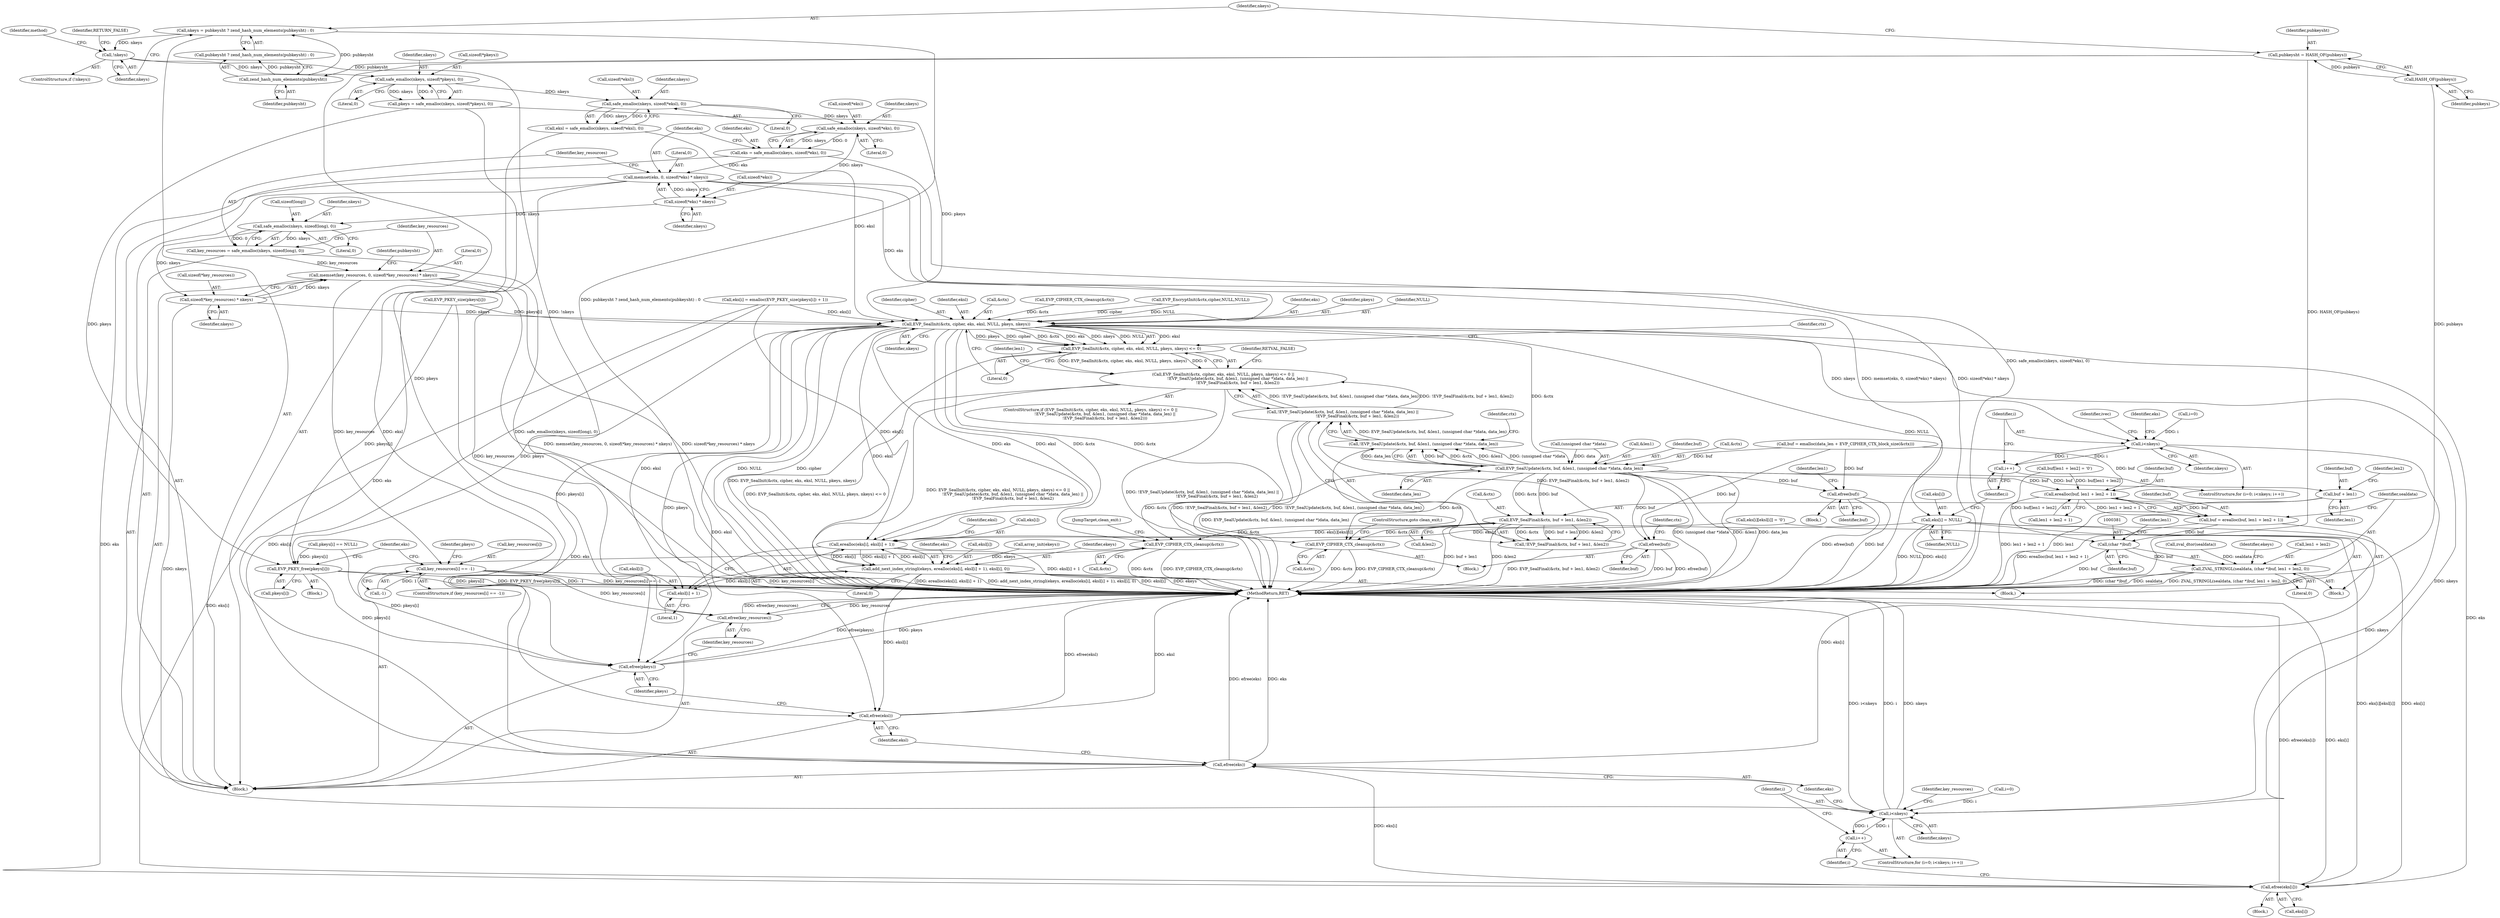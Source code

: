 digraph "0_php_89637c6b41b510c20d262c17483f582f115c66d6@API" {
"1000198" [label="(Call,safe_emalloc(nkeys, sizeof(*eks), 0))"];
"1000190" [label="(Call,safe_emalloc(nkeys, sizeof(*eksl), 0))"];
"1000182" [label="(Call,safe_emalloc(nkeys, sizeof(*pkeys), 0))"];
"1000152" [label="(Call,!nkeys)"];
"1000144" [label="(Call,nkeys = pubkeysht ? zend_hash_num_elements(pubkeysht) : 0)"];
"1000148" [label="(Call,zend_hash_num_elements(pubkeysht))"];
"1000140" [label="(Call,pubkeysht = HASH_OF(pubkeys))"];
"1000142" [label="(Call,HASH_OF(pubkeys))"];
"1000196" [label="(Call,eks = safe_emalloc(nkeys, sizeof(*eks), 0))"];
"1000204" [label="(Call,memset(eks, 0, sizeof(*eks) * nkeys))"];
"1000314" [label="(Call,EVP_SealInit(&ctx, cipher, eks, eksl, NULL, pkeys, nkeys))"];
"1000313" [label="(Call,EVP_SealInit(&ctx, cipher, eks, eksl, NULL, pkeys, nkeys) <= 0)"];
"1000312" [label="(Call,EVP_SealInit(&ctx, cipher, eks, eksl, NULL, pkeys, nkeys) <= 0 ||\n                       !EVP_SealUpdate(&ctx, buf, &len1, (unsigned char *)data, data_len) ||\n                       !EVP_SealFinal(&ctx, buf + len1, &len2))"];
"1000326" [label="(Call,EVP_SealUpdate(&ctx, buf, &len1, (unsigned char *)data, data_len))"];
"1000325" [label="(Call,!EVP_SealUpdate(&ctx, buf, &len1, (unsigned char *)data, data_len))"];
"1000324" [label="(Call,!EVP_SealUpdate(&ctx, buf, &len1, (unsigned char *)data, data_len) ||\n                       !EVP_SealFinal(&ctx, buf + len1, &len2))"];
"1000337" [label="(Call,EVP_SealFinal(&ctx, buf + len1, &len2))"];
"1000336" [label="(Call,!EVP_SealFinal(&ctx, buf + len1, &len2))"];
"1000349" [label="(Call,EVP_CIPHER_CTX_cleanup(&ctx))"];
"1000464" [label="(Call,EVP_CIPHER_CTX_cleanup(&ctx))"];
"1000340" [label="(Call,buf + len1)"];
"1000347" [label="(Call,efree(buf))"];
"1000371" [label="(Call,erealloc(buf, len1 + len2 + 1))"];
"1000369" [label="(Call,buf = erealloc(buf, len1 + len2 + 1))"];
"1000380" [label="(Call,(char *)buf)"];
"1000378" [label="(Call,ZVAL_STRINGL(sealdata, (char *)buf, len1 + len2, 0))"];
"1000458" [label="(Call,efree(buf))"];
"1000395" [label="(Call,i<nkeys)"];
"1000398" [label="(Call,i++)"];
"1000472" [label="(Call,i<nkeys)"];
"1000475" [label="(Call,i++)"];
"1000412" [label="(Call,erealloc(eks[i], eksl[i] + 1))"];
"1000410" [label="(Call,add_next_index_stringl(ekeys, erealloc(eks[i], eksl[i] + 1), eksl[i], 0))"];
"1000416" [label="(Call,eksl[i] + 1)"];
"1000501" [label="(Call,efree(eksl))"];
"1000425" [label="(Call,eks[i] = NULL)"];
"1000495" [label="(Call,efree(eks[i]))"];
"1000499" [label="(Call,efree(eks))"];
"1000486" [label="(Call,EVP_PKEY_free(pkeys[i]))"];
"1000503" [label="(Call,efree(pkeys))"];
"1000207" [label="(Call,sizeof(*eks) * nkeys)"];
"1000214" [label="(Call,safe_emalloc(nkeys, sizeof(long), 0))"];
"1000212" [label="(Call,key_resources = safe_emalloc(nkeys, sizeof(long), 0))"];
"1000219" [label="(Call,memset(key_resources, 0, sizeof(*key_resources) * nkeys))"];
"1000479" [label="(Call,key_resources[i] == -1)"];
"1000505" [label="(Call,efree(key_resources))"];
"1000222" [label="(Call,sizeof(*key_resources) * nkeys)"];
"1000494" [label="(Block,)"];
"1000318" [label="(Identifier,eks)"];
"1000349" [label="(Call,EVP_CIPHER_CTX_cleanup(&ctx))"];
"1000488" [label="(Identifier,pkeys)"];
"1000416" [label="(Call,eksl[i] + 1)"];
"1000427" [label="(Identifier,eks)"];
"1000321" [label="(Identifier,pkeys)"];
"1000384" [label="(Identifier,len1)"];
"1000479" [label="(Call,key_resources[i] == -1)"];
"1000324" [label="(Call,!EVP_SealUpdate(&ctx, buf, &len1, (unsigned char *)data, data_len) ||\n                       !EVP_SealFinal(&ctx, buf + len1, &len2))"];
"1000325" [label="(Call,!EVP_SealUpdate(&ctx, buf, &len1, (unsigned char *)data, data_len))"];
"1000328" [label="(Identifier,ctx)"];
"1000420" [label="(Literal,1)"];
"1000149" [label="(Identifier,pubkeysht)"];
"1000337" [label="(Call,EVP_SealFinal(&ctx, buf + len1, &len2))"];
"1000398" [label="(Call,i++)"];
"1000206" [label="(Literal,0)"];
"1000502" [label="(Identifier,eksl)"];
"1000348" [label="(Identifier,buf)"];
"1000182" [label="(Call,safe_emalloc(nkeys, sizeof(*pkeys), 0))"];
"1000312" [label="(Call,EVP_SealInit(&ctx, cipher, eks, eksl, NULL, pkeys, nkeys) <= 0 ||\n                       !EVP_SealUpdate(&ctx, buf, &len1, (unsigned char *)data, data_len) ||\n                       !EVP_SealFinal(&ctx, buf + len1, &len2))"];
"1000343" [label="(Call,&len2)"];
"1000157" [label="(Identifier,method)"];
"1000397" [label="(Identifier,nkeys)"];
"1000496" [label="(Call,eks[i])"];
"1000311" [label="(ControlStructure,if (EVP_SealInit(&ctx, cipher, eks, eksl, NULL, pkeys, nkeys) <= 0 ||\n                       !EVP_SealUpdate(&ctx, buf, &len1, (unsigned char *)data, data_len) ||\n                       !EVP_SealFinal(&ctx, buf + len1, &len2)))"];
"1000344" [label="(Identifier,len2)"];
"1000506" [label="(Identifier,key_resources)"];
"1000313" [label="(Call,EVP_SealInit(&ctx, cipher, eks, eksl, NULL, pkeys, nkeys) <= 0)"];
"1000211" [label="(Identifier,nkeys)"];
"1000382" [label="(Identifier,buf)"];
"1000421" [label="(Call,eksl[i])"];
"1000472" [label="(Call,i<nkeys)"];
"1000467" [label="(JumpTarget,clean_exit:)"];
"1000221" [label="(Literal,0)"];
"1000219" [label="(Call,memset(key_resources, 0, sizeof(*key_resources) * nkeys))"];
"1000199" [label="(Identifier,nkeys)"];
"1000320" [label="(Identifier,NULL)"];
"1000495" [label="(Call,efree(eks[i]))"];
"1000183" [label="(Identifier,nkeys)"];
"1000204" [label="(Call,memset(eks, 0, sizeof(*eks) * nkeys))"];
"1000485" [label="(Block,)"];
"1000184" [label="(Call,sizeof(*pkeys))"];
"1000144" [label="(Call,nkeys = pubkeysht ? zend_hash_num_elements(pubkeysht) : 0)"];
"1000400" [label="(Block,)"];
"1000146" [label="(Call,pubkeysht ? zend_hash_num_elements(pubkeysht) : 0)"];
"1000352" [label="(ControlStructure,goto clean_exit;)"];
"1000323" [label="(Literal,0)"];
"1000425" [label="(Call,eks[i] = NULL)"];
"1000338" [label="(Call,&ctx)"];
"1000392" [label="(Call,i=0)"];
"1000226" [label="(Identifier,nkeys)"];
"1000422" [label="(Identifier,eksl)"];
"1000369" [label="(Call,buf = erealloc(buf, len1 + len2 + 1))"];
"1000317" [label="(Identifier,cipher)"];
"1000459" [label="(Identifier,buf)"];
"1000410" [label="(Call,add_next_index_stringl(ekeys, erealloc(eks[i], eksl[i] + 1), eksl[i], 0))"];
"1000473" [label="(Identifier,i)"];
"1000203" [label="(Literal,0)"];
"1000196" [label="(Call,eks = safe_emalloc(nkeys, sizeof(*eks), 0))"];
"1000432" [label="(Identifier,ivec)"];
"1000255" [label="(Call,eks[i] = emalloc(EVP_PKEY_size(pkeys[i]) + 1))"];
"1000187" [label="(Literal,0)"];
"1000413" [label="(Call,eks[i])"];
"1000332" [label="(Call,(unsigned char *)data)"];
"1000481" [label="(Identifier,key_resources)"];
"1000228" [label="(Identifier,pubkeysht)"];
"1000190" [label="(Call,safe_emalloc(nkeys, sizeof(*eksl), 0))"];
"1000350" [label="(Call,&ctx)"];
"1000360" [label="(Call,zval_dtor(sealdata))"];
"1000339" [label="(Identifier,ctx)"];
"1000500" [label="(Identifier,eks)"];
"1000356" [label="(Identifier,len1)"];
"1000396" [label="(Identifier,i)"];
"1000153" [label="(Identifier,nkeys)"];
"1000370" [label="(Identifier,buf)"];
"1000223" [label="(Call,sizeof(*key_resources))"];
"1000486" [label="(Call,EVP_PKEY_free(pkeys[i]))"];
"1000501" [label="(Call,efree(eksl))"];
"1000300" [label="(Call,buf = emalloc(data_len + EVP_CIPHER_CTX_block_size(&ctx)))"];
"1000330" [label="(Call,&len1)"];
"1000107" [label="(Block,)"];
"1000188" [label="(Call,eksl = safe_emalloc(nkeys, sizeof(*eksl), 0))"];
"1000388" [label="(Identifier,ekeys)"];
"1000180" [label="(Call,pkeys = safe_emalloc(nkeys, sizeof(*pkeys), 0))"];
"1000215" [label="(Identifier,nkeys)"];
"1000373" [label="(Call,len1 + len2 + 1)"];
"1000483" [label="(Call,-1)"];
"1000468" [label="(ControlStructure,for (i=0; i<nkeys; i++))"];
"1000208" [label="(Call,sizeof(*eks))"];
"1000426" [label="(Call,eks[i])"];
"1000218" [label="(Literal,0)"];
"1000345" [label="(Block,)"];
"1000314" [label="(Call,EVP_SealInit(&ctx, cipher, eks, eksl, NULL, pkeys, nkeys))"];
"1000386" [label="(Literal,0)"];
"1000362" [label="(Call,buf[len1 + len2] = '\0')"];
"1000347" [label="(Call,efree(buf))"];
"1000399" [label="(Identifier,i)"];
"1000505" [label="(Call,efree(key_resources))"];
"1000335" [label="(Identifier,data_len)"];
"1000424" [label="(Literal,0)"];
"1000336" [label="(Call,!EVP_SealFinal(&ctx, buf + len1, &len2))"];
"1000155" [label="(Identifier,RETURN_FALSE)"];
"1000213" [label="(Identifier,key_resources)"];
"1000145" [label="(Identifier,nkeys)"];
"1000342" [label="(Identifier,len1)"];
"1000319" [label="(Identifier,eksl)"];
"1000200" [label="(Call,sizeof(*eks))"];
"1000315" [label="(Call,&ctx)"];
"1000476" [label="(Identifier,i)"];
"1000401" [label="(Call,eks[i][eksl[i]] = '\0')"];
"1000503" [label="(Call,efree(pkeys))"];
"1000261" [label="(Call,EVP_PKEY_size(pkeys[i]))"];
"1000359" [label="(Block,)"];
"1000212" [label="(Call,key_resources = safe_emalloc(nkeys, sizeof(long), 0))"];
"1000152" [label="(Call,!nkeys)"];
"1000389" [label="(Call,array_init(ekeys))"];
"1000220" [label="(Identifier,key_resources)"];
"1000341" [label="(Identifier,buf)"];
"1000457" [label="(Block,)"];
"1000462" [label="(Identifier,len1)"];
"1000480" [label="(Call,key_resources[i])"];
"1000195" [label="(Literal,0)"];
"1000412" [label="(Call,erealloc(eks[i], eksl[i] + 1))"];
"1000205" [label="(Identifier,eks)"];
"1000465" [label="(Call,&ctx)"];
"1000475" [label="(Call,i++)"];
"1000247" [label="(Call,pkeys[i] == NULL)"];
"1000140" [label="(Call,pubkeysht = HASH_OF(pubkeys))"];
"1000417" [label="(Call,eksl[i])"];
"1000192" [label="(Call,sizeof(*eksl))"];
"1000391" [label="(ControlStructure,for (i=0; i<nkeys; i++))"];
"1000222" [label="(Call,sizeof(*key_resources) * nkeys)"];
"1000207" [label="(Call,sizeof(*eks) * nkeys)"];
"1000216" [label="(Call,sizeof(long))"];
"1000458" [label="(Call,efree(buf))"];
"1000346" [label="(Identifier,RETVAL_FALSE)"];
"1000429" [label="(Identifier,NULL)"];
"1000411" [label="(Identifier,ekeys)"];
"1000379" [label="(Identifier,sealdata)"];
"1000329" [label="(Identifier,buf)"];
"1000372" [label="(Identifier,buf)"];
"1000492" [label="(Identifier,eks)"];
"1000499" [label="(Call,efree(eks))"];
"1000340" [label="(Call,buf + len1)"];
"1000507" [label="(MethodReturn,RET)"];
"1000322" [label="(Identifier,nkeys)"];
"1000198" [label="(Call,safe_emalloc(nkeys, sizeof(*eks), 0))"];
"1000504" [label="(Identifier,pkeys)"];
"1000141" [label="(Identifier,pubkeysht)"];
"1000351" [label="(Identifier,ctx)"];
"1000487" [label="(Call,pkeys[i])"];
"1000404" [label="(Identifier,eks)"];
"1000469" [label="(Call,i=0)"];
"1000326" [label="(Call,EVP_SealUpdate(&ctx, buf, &len1, (unsigned char *)data, data_len))"];
"1000148" [label="(Call,zend_hash_num_elements(pubkeysht))"];
"1000197" [label="(Identifier,eks)"];
"1000371" [label="(Call,erealloc(buf, len1 + len2 + 1))"];
"1000378" [label="(Call,ZVAL_STRINGL(sealdata, (char *)buf, len1 + len2, 0))"];
"1000464" [label="(Call,EVP_CIPHER_CTX_cleanup(&ctx))"];
"1000380" [label="(Call,(char *)buf)"];
"1000214" [label="(Call,safe_emalloc(nkeys, sizeof(long), 0))"];
"1000151" [label="(ControlStructure,if (!nkeys))"];
"1000478" [label="(ControlStructure,if (key_resources[i] == -1))"];
"1000142" [label="(Call,HASH_OF(pubkeys))"];
"1000143" [label="(Identifier,pubkeys)"];
"1000395" [label="(Call,i<nkeys)"];
"1000383" [label="(Call,len1 + len2)"];
"1000327" [label="(Call,&ctx)"];
"1000474" [label="(Identifier,nkeys)"];
"1000308" [label="(Call,EVP_CIPHER_CTX_cleanup(&ctx))"];
"1000274" [label="(Call,EVP_EncryptInit(&ctx,cipher,NULL,NULL))"];
"1000191" [label="(Identifier,nkeys)"];
"1000198" -> "1000196"  [label="AST: "];
"1000198" -> "1000203"  [label="CFG: "];
"1000199" -> "1000198"  [label="AST: "];
"1000200" -> "1000198"  [label="AST: "];
"1000203" -> "1000198"  [label="AST: "];
"1000196" -> "1000198"  [label="CFG: "];
"1000198" -> "1000196"  [label="DDG: nkeys"];
"1000198" -> "1000196"  [label="DDG: 0"];
"1000190" -> "1000198"  [label="DDG: nkeys"];
"1000198" -> "1000207"  [label="DDG: nkeys"];
"1000190" -> "1000188"  [label="AST: "];
"1000190" -> "1000195"  [label="CFG: "];
"1000191" -> "1000190"  [label="AST: "];
"1000192" -> "1000190"  [label="AST: "];
"1000195" -> "1000190"  [label="AST: "];
"1000188" -> "1000190"  [label="CFG: "];
"1000190" -> "1000188"  [label="DDG: nkeys"];
"1000190" -> "1000188"  [label="DDG: 0"];
"1000182" -> "1000190"  [label="DDG: nkeys"];
"1000182" -> "1000180"  [label="AST: "];
"1000182" -> "1000187"  [label="CFG: "];
"1000183" -> "1000182"  [label="AST: "];
"1000184" -> "1000182"  [label="AST: "];
"1000187" -> "1000182"  [label="AST: "];
"1000180" -> "1000182"  [label="CFG: "];
"1000182" -> "1000180"  [label="DDG: nkeys"];
"1000182" -> "1000180"  [label="DDG: 0"];
"1000152" -> "1000182"  [label="DDG: nkeys"];
"1000152" -> "1000151"  [label="AST: "];
"1000152" -> "1000153"  [label="CFG: "];
"1000153" -> "1000152"  [label="AST: "];
"1000155" -> "1000152"  [label="CFG: "];
"1000157" -> "1000152"  [label="CFG: "];
"1000152" -> "1000507"  [label="DDG: !nkeys"];
"1000144" -> "1000152"  [label="DDG: nkeys"];
"1000144" -> "1000107"  [label="AST: "];
"1000144" -> "1000146"  [label="CFG: "];
"1000145" -> "1000144"  [label="AST: "];
"1000146" -> "1000144"  [label="AST: "];
"1000153" -> "1000144"  [label="CFG: "];
"1000144" -> "1000507"  [label="DDG: pubkeysht ? zend_hash_num_elements(pubkeysht) : 0"];
"1000148" -> "1000144"  [label="DDG: pubkeysht"];
"1000148" -> "1000146"  [label="AST: "];
"1000148" -> "1000149"  [label="CFG: "];
"1000149" -> "1000148"  [label="AST: "];
"1000146" -> "1000148"  [label="CFG: "];
"1000148" -> "1000146"  [label="DDG: pubkeysht"];
"1000140" -> "1000148"  [label="DDG: pubkeysht"];
"1000140" -> "1000107"  [label="AST: "];
"1000140" -> "1000142"  [label="CFG: "];
"1000141" -> "1000140"  [label="AST: "];
"1000142" -> "1000140"  [label="AST: "];
"1000145" -> "1000140"  [label="CFG: "];
"1000140" -> "1000507"  [label="DDG: HASH_OF(pubkeys)"];
"1000142" -> "1000140"  [label="DDG: pubkeys"];
"1000142" -> "1000143"  [label="CFG: "];
"1000143" -> "1000142"  [label="AST: "];
"1000142" -> "1000507"  [label="DDG: pubkeys"];
"1000196" -> "1000107"  [label="AST: "];
"1000197" -> "1000196"  [label="AST: "];
"1000205" -> "1000196"  [label="CFG: "];
"1000196" -> "1000507"  [label="DDG: safe_emalloc(nkeys, sizeof(*eks), 0)"];
"1000196" -> "1000204"  [label="DDG: eks"];
"1000204" -> "1000107"  [label="AST: "];
"1000204" -> "1000207"  [label="CFG: "];
"1000205" -> "1000204"  [label="AST: "];
"1000206" -> "1000204"  [label="AST: "];
"1000207" -> "1000204"  [label="AST: "];
"1000213" -> "1000204"  [label="CFG: "];
"1000204" -> "1000507"  [label="DDG: sizeof(*eks) * nkeys"];
"1000204" -> "1000507"  [label="DDG: memset(eks, 0, sizeof(*eks) * nkeys)"];
"1000207" -> "1000204"  [label="DDG: nkeys"];
"1000204" -> "1000314"  [label="DDG: eks"];
"1000204" -> "1000495"  [label="DDG: eks"];
"1000204" -> "1000499"  [label="DDG: eks"];
"1000314" -> "1000313"  [label="AST: "];
"1000314" -> "1000322"  [label="CFG: "];
"1000315" -> "1000314"  [label="AST: "];
"1000317" -> "1000314"  [label="AST: "];
"1000318" -> "1000314"  [label="AST: "];
"1000319" -> "1000314"  [label="AST: "];
"1000320" -> "1000314"  [label="AST: "];
"1000321" -> "1000314"  [label="AST: "];
"1000322" -> "1000314"  [label="AST: "];
"1000323" -> "1000314"  [label="CFG: "];
"1000314" -> "1000507"  [label="DDG: NULL"];
"1000314" -> "1000507"  [label="DDG: cipher"];
"1000314" -> "1000313"  [label="DDG: eksl"];
"1000314" -> "1000313"  [label="DDG: pkeys"];
"1000314" -> "1000313"  [label="DDG: cipher"];
"1000314" -> "1000313"  [label="DDG: &ctx"];
"1000314" -> "1000313"  [label="DDG: eks"];
"1000314" -> "1000313"  [label="DDG: nkeys"];
"1000314" -> "1000313"  [label="DDG: NULL"];
"1000308" -> "1000314"  [label="DDG: &ctx"];
"1000274" -> "1000314"  [label="DDG: cipher"];
"1000274" -> "1000314"  [label="DDG: NULL"];
"1000255" -> "1000314"  [label="DDG: eks[i]"];
"1000188" -> "1000314"  [label="DDG: eksl"];
"1000180" -> "1000314"  [label="DDG: pkeys"];
"1000261" -> "1000314"  [label="DDG: pkeys[i]"];
"1000222" -> "1000314"  [label="DDG: nkeys"];
"1000314" -> "1000326"  [label="DDG: &ctx"];
"1000314" -> "1000349"  [label="DDG: &ctx"];
"1000314" -> "1000395"  [label="DDG: nkeys"];
"1000314" -> "1000412"  [label="DDG: eks"];
"1000314" -> "1000412"  [label="DDG: eksl"];
"1000314" -> "1000416"  [label="DDG: eksl"];
"1000314" -> "1000410"  [label="DDG: eksl"];
"1000314" -> "1000425"  [label="DDG: NULL"];
"1000314" -> "1000464"  [label="DDG: &ctx"];
"1000314" -> "1000472"  [label="DDG: nkeys"];
"1000314" -> "1000486"  [label="DDG: pkeys"];
"1000314" -> "1000495"  [label="DDG: eks"];
"1000314" -> "1000499"  [label="DDG: eks"];
"1000314" -> "1000501"  [label="DDG: eksl"];
"1000314" -> "1000503"  [label="DDG: pkeys"];
"1000313" -> "1000312"  [label="AST: "];
"1000313" -> "1000323"  [label="CFG: "];
"1000323" -> "1000313"  [label="AST: "];
"1000328" -> "1000313"  [label="CFG: "];
"1000312" -> "1000313"  [label="CFG: "];
"1000313" -> "1000507"  [label="DDG: EVP_SealInit(&ctx, cipher, eks, eksl, NULL, pkeys, nkeys)"];
"1000313" -> "1000312"  [label="DDG: EVP_SealInit(&ctx, cipher, eks, eksl, NULL, pkeys, nkeys)"];
"1000313" -> "1000312"  [label="DDG: 0"];
"1000312" -> "1000311"  [label="AST: "];
"1000312" -> "1000324"  [label="CFG: "];
"1000324" -> "1000312"  [label="AST: "];
"1000346" -> "1000312"  [label="CFG: "];
"1000356" -> "1000312"  [label="CFG: "];
"1000312" -> "1000507"  [label="DDG: EVP_SealInit(&ctx, cipher, eks, eksl, NULL, pkeys, nkeys) <= 0 ||\n                       !EVP_SealUpdate(&ctx, buf, &len1, (unsigned char *)data, data_len) ||\n                       !EVP_SealFinal(&ctx, buf + len1, &len2)"];
"1000312" -> "1000507"  [label="DDG: EVP_SealInit(&ctx, cipher, eks, eksl, NULL, pkeys, nkeys) <= 0"];
"1000312" -> "1000507"  [label="DDG: !EVP_SealUpdate(&ctx, buf, &len1, (unsigned char *)data, data_len) ||\n                       !EVP_SealFinal(&ctx, buf + len1, &len2)"];
"1000324" -> "1000312"  [label="DDG: !EVP_SealUpdate(&ctx, buf, &len1, (unsigned char *)data, data_len)"];
"1000324" -> "1000312"  [label="DDG: !EVP_SealFinal(&ctx, buf + len1, &len2)"];
"1000326" -> "1000325"  [label="AST: "];
"1000326" -> "1000335"  [label="CFG: "];
"1000327" -> "1000326"  [label="AST: "];
"1000329" -> "1000326"  [label="AST: "];
"1000330" -> "1000326"  [label="AST: "];
"1000332" -> "1000326"  [label="AST: "];
"1000335" -> "1000326"  [label="AST: "];
"1000325" -> "1000326"  [label="CFG: "];
"1000326" -> "1000507"  [label="DDG: (unsigned char *)data"];
"1000326" -> "1000507"  [label="DDG: &len1"];
"1000326" -> "1000507"  [label="DDG: data_len"];
"1000326" -> "1000325"  [label="DDG: buf"];
"1000326" -> "1000325"  [label="DDG: &ctx"];
"1000326" -> "1000325"  [label="DDG: &len1"];
"1000326" -> "1000325"  [label="DDG: (unsigned char *)data"];
"1000326" -> "1000325"  [label="DDG: data_len"];
"1000300" -> "1000326"  [label="DDG: buf"];
"1000332" -> "1000326"  [label="DDG: data"];
"1000326" -> "1000337"  [label="DDG: &ctx"];
"1000326" -> "1000337"  [label="DDG: buf"];
"1000326" -> "1000340"  [label="DDG: buf"];
"1000326" -> "1000347"  [label="DDG: buf"];
"1000326" -> "1000349"  [label="DDG: &ctx"];
"1000326" -> "1000371"  [label="DDG: buf"];
"1000326" -> "1000458"  [label="DDG: buf"];
"1000326" -> "1000464"  [label="DDG: &ctx"];
"1000325" -> "1000324"  [label="AST: "];
"1000339" -> "1000325"  [label="CFG: "];
"1000324" -> "1000325"  [label="CFG: "];
"1000325" -> "1000507"  [label="DDG: EVP_SealUpdate(&ctx, buf, &len1, (unsigned char *)data, data_len)"];
"1000325" -> "1000324"  [label="DDG: EVP_SealUpdate(&ctx, buf, &len1, (unsigned char *)data, data_len)"];
"1000324" -> "1000336"  [label="CFG: "];
"1000336" -> "1000324"  [label="AST: "];
"1000324" -> "1000507"  [label="DDG: !EVP_SealFinal(&ctx, buf + len1, &len2)"];
"1000324" -> "1000507"  [label="DDG: !EVP_SealUpdate(&ctx, buf, &len1, (unsigned char *)data, data_len)"];
"1000336" -> "1000324"  [label="DDG: EVP_SealFinal(&ctx, buf + len1, &len2)"];
"1000337" -> "1000336"  [label="AST: "];
"1000337" -> "1000343"  [label="CFG: "];
"1000338" -> "1000337"  [label="AST: "];
"1000340" -> "1000337"  [label="AST: "];
"1000343" -> "1000337"  [label="AST: "];
"1000336" -> "1000337"  [label="CFG: "];
"1000337" -> "1000507"  [label="DDG: &len2"];
"1000337" -> "1000507"  [label="DDG: buf + len1"];
"1000337" -> "1000336"  [label="DDG: &ctx"];
"1000337" -> "1000336"  [label="DDG: buf + len1"];
"1000337" -> "1000336"  [label="DDG: &len2"];
"1000337" -> "1000349"  [label="DDG: &ctx"];
"1000337" -> "1000464"  [label="DDG: &ctx"];
"1000336" -> "1000507"  [label="DDG: EVP_SealFinal(&ctx, buf + len1, &len2)"];
"1000349" -> "1000345"  [label="AST: "];
"1000349" -> "1000350"  [label="CFG: "];
"1000350" -> "1000349"  [label="AST: "];
"1000352" -> "1000349"  [label="CFG: "];
"1000349" -> "1000507"  [label="DDG: EVP_CIPHER_CTX_cleanup(&ctx)"];
"1000349" -> "1000507"  [label="DDG: &ctx"];
"1000464" -> "1000107"  [label="AST: "];
"1000464" -> "1000465"  [label="CFG: "];
"1000465" -> "1000464"  [label="AST: "];
"1000467" -> "1000464"  [label="CFG: "];
"1000464" -> "1000507"  [label="DDG: &ctx"];
"1000464" -> "1000507"  [label="DDG: EVP_CIPHER_CTX_cleanup(&ctx)"];
"1000340" -> "1000342"  [label="CFG: "];
"1000341" -> "1000340"  [label="AST: "];
"1000342" -> "1000340"  [label="AST: "];
"1000344" -> "1000340"  [label="CFG: "];
"1000340" -> "1000507"  [label="DDG: len1"];
"1000347" -> "1000345"  [label="AST: "];
"1000347" -> "1000348"  [label="CFG: "];
"1000348" -> "1000347"  [label="AST: "];
"1000351" -> "1000347"  [label="CFG: "];
"1000347" -> "1000507"  [label="DDG: buf"];
"1000347" -> "1000507"  [label="DDG: efree(buf)"];
"1000300" -> "1000347"  [label="DDG: buf"];
"1000371" -> "1000369"  [label="AST: "];
"1000371" -> "1000373"  [label="CFG: "];
"1000372" -> "1000371"  [label="AST: "];
"1000373" -> "1000371"  [label="AST: "];
"1000369" -> "1000371"  [label="CFG: "];
"1000371" -> "1000507"  [label="DDG: len1 + len2 + 1"];
"1000371" -> "1000369"  [label="DDG: buf"];
"1000371" -> "1000369"  [label="DDG: len1 + len2 + 1"];
"1000300" -> "1000371"  [label="DDG: buf"];
"1000362" -> "1000371"  [label="DDG: buf[len1 + len2]"];
"1000369" -> "1000359"  [label="AST: "];
"1000370" -> "1000369"  [label="AST: "];
"1000379" -> "1000369"  [label="CFG: "];
"1000369" -> "1000507"  [label="DDG: erealloc(buf, len1 + len2 + 1)"];
"1000369" -> "1000380"  [label="DDG: buf"];
"1000380" -> "1000378"  [label="AST: "];
"1000380" -> "1000382"  [label="CFG: "];
"1000381" -> "1000380"  [label="AST: "];
"1000382" -> "1000380"  [label="AST: "];
"1000384" -> "1000380"  [label="CFG: "];
"1000380" -> "1000507"  [label="DDG: buf"];
"1000380" -> "1000378"  [label="DDG: buf"];
"1000362" -> "1000380"  [label="DDG: buf[len1 + len2]"];
"1000378" -> "1000359"  [label="AST: "];
"1000378" -> "1000386"  [label="CFG: "];
"1000379" -> "1000378"  [label="AST: "];
"1000383" -> "1000378"  [label="AST: "];
"1000386" -> "1000378"  [label="AST: "];
"1000388" -> "1000378"  [label="CFG: "];
"1000378" -> "1000507"  [label="DDG: (char *)buf"];
"1000378" -> "1000507"  [label="DDG: sealdata"];
"1000378" -> "1000507"  [label="DDG: ZVAL_STRINGL(sealdata, (char *)buf, len1 + len2, 0)"];
"1000360" -> "1000378"  [label="DDG: sealdata"];
"1000458" -> "1000457"  [label="AST: "];
"1000458" -> "1000459"  [label="CFG: "];
"1000459" -> "1000458"  [label="AST: "];
"1000462" -> "1000458"  [label="CFG: "];
"1000458" -> "1000507"  [label="DDG: buf"];
"1000458" -> "1000507"  [label="DDG: efree(buf)"];
"1000300" -> "1000458"  [label="DDG: buf"];
"1000395" -> "1000391"  [label="AST: "];
"1000395" -> "1000397"  [label="CFG: "];
"1000396" -> "1000395"  [label="AST: "];
"1000397" -> "1000395"  [label="AST: "];
"1000404" -> "1000395"  [label="CFG: "];
"1000432" -> "1000395"  [label="CFG: "];
"1000392" -> "1000395"  [label="DDG: i"];
"1000398" -> "1000395"  [label="DDG: i"];
"1000395" -> "1000398"  [label="DDG: i"];
"1000395" -> "1000472"  [label="DDG: nkeys"];
"1000398" -> "1000391"  [label="AST: "];
"1000398" -> "1000399"  [label="CFG: "];
"1000399" -> "1000398"  [label="AST: "];
"1000396" -> "1000398"  [label="CFG: "];
"1000472" -> "1000468"  [label="AST: "];
"1000472" -> "1000474"  [label="CFG: "];
"1000473" -> "1000472"  [label="AST: "];
"1000474" -> "1000472"  [label="AST: "];
"1000481" -> "1000472"  [label="CFG: "];
"1000500" -> "1000472"  [label="CFG: "];
"1000472" -> "1000507"  [label="DDG: nkeys"];
"1000472" -> "1000507"  [label="DDG: i<nkeys"];
"1000472" -> "1000507"  [label="DDG: i"];
"1000475" -> "1000472"  [label="DDG: i"];
"1000469" -> "1000472"  [label="DDG: i"];
"1000222" -> "1000472"  [label="DDG: nkeys"];
"1000472" -> "1000475"  [label="DDG: i"];
"1000475" -> "1000468"  [label="AST: "];
"1000475" -> "1000476"  [label="CFG: "];
"1000476" -> "1000475"  [label="AST: "];
"1000473" -> "1000475"  [label="CFG: "];
"1000412" -> "1000410"  [label="AST: "];
"1000412" -> "1000416"  [label="CFG: "];
"1000413" -> "1000412"  [label="AST: "];
"1000416" -> "1000412"  [label="AST: "];
"1000422" -> "1000412"  [label="CFG: "];
"1000412" -> "1000507"  [label="DDG: eksl[i] + 1"];
"1000412" -> "1000410"  [label="DDG: eks[i]"];
"1000412" -> "1000410"  [label="DDG: eksl[i] + 1"];
"1000401" -> "1000412"  [label="DDG: eks[i][eksl[i]]"];
"1000425" -> "1000412"  [label="DDG: eks[i]"];
"1000255" -> "1000412"  [label="DDG: eks[i]"];
"1000410" -> "1000412"  [label="DDG: eksl[i]"];
"1000410" -> "1000400"  [label="AST: "];
"1000410" -> "1000424"  [label="CFG: "];
"1000411" -> "1000410"  [label="AST: "];
"1000421" -> "1000410"  [label="AST: "];
"1000424" -> "1000410"  [label="AST: "];
"1000427" -> "1000410"  [label="CFG: "];
"1000410" -> "1000507"  [label="DDG: ekeys"];
"1000410" -> "1000507"  [label="DDG: erealloc(eks[i], eksl[i] + 1)"];
"1000410" -> "1000507"  [label="DDG: add_next_index_stringl(ekeys, erealloc(eks[i], eksl[i] + 1), eksl[i], 0)"];
"1000410" -> "1000507"  [label="DDG: eksl[i]"];
"1000389" -> "1000410"  [label="DDG: ekeys"];
"1000410" -> "1000416"  [label="DDG: eksl[i]"];
"1000410" -> "1000501"  [label="DDG: eksl[i]"];
"1000416" -> "1000420"  [label="CFG: "];
"1000417" -> "1000416"  [label="AST: "];
"1000420" -> "1000416"  [label="AST: "];
"1000501" -> "1000107"  [label="AST: "];
"1000501" -> "1000502"  [label="CFG: "];
"1000502" -> "1000501"  [label="AST: "];
"1000504" -> "1000501"  [label="CFG: "];
"1000501" -> "1000507"  [label="DDG: eksl"];
"1000501" -> "1000507"  [label="DDG: efree(eksl)"];
"1000188" -> "1000501"  [label="DDG: eksl"];
"1000425" -> "1000400"  [label="AST: "];
"1000425" -> "1000429"  [label="CFG: "];
"1000426" -> "1000425"  [label="AST: "];
"1000429" -> "1000425"  [label="AST: "];
"1000399" -> "1000425"  [label="CFG: "];
"1000425" -> "1000507"  [label="DDG: eks[i]"];
"1000425" -> "1000507"  [label="DDG: NULL"];
"1000425" -> "1000495"  [label="DDG: eks[i]"];
"1000425" -> "1000499"  [label="DDG: eks[i]"];
"1000495" -> "1000494"  [label="AST: "];
"1000495" -> "1000496"  [label="CFG: "];
"1000496" -> "1000495"  [label="AST: "];
"1000476" -> "1000495"  [label="CFG: "];
"1000495" -> "1000507"  [label="DDG: eks[i]"];
"1000495" -> "1000507"  [label="DDG: efree(eks[i])"];
"1000401" -> "1000495"  [label="DDG: eks[i][eksl[i]]"];
"1000255" -> "1000495"  [label="DDG: eks[i]"];
"1000495" -> "1000499"  [label="DDG: eks[i]"];
"1000499" -> "1000107"  [label="AST: "];
"1000499" -> "1000500"  [label="CFG: "];
"1000500" -> "1000499"  [label="AST: "];
"1000502" -> "1000499"  [label="CFG: "];
"1000499" -> "1000507"  [label="DDG: efree(eks)"];
"1000499" -> "1000507"  [label="DDG: eks"];
"1000255" -> "1000499"  [label="DDG: eks[i]"];
"1000486" -> "1000485"  [label="AST: "];
"1000486" -> "1000487"  [label="CFG: "];
"1000487" -> "1000486"  [label="AST: "];
"1000492" -> "1000486"  [label="CFG: "];
"1000486" -> "1000507"  [label="DDG: EVP_PKEY_free(pkeys[i])"];
"1000486" -> "1000507"  [label="DDG: pkeys[i]"];
"1000247" -> "1000486"  [label="DDG: pkeys[i]"];
"1000180" -> "1000486"  [label="DDG: pkeys"];
"1000261" -> "1000486"  [label="DDG: pkeys[i]"];
"1000486" -> "1000503"  [label="DDG: pkeys[i]"];
"1000503" -> "1000107"  [label="AST: "];
"1000503" -> "1000504"  [label="CFG: "];
"1000504" -> "1000503"  [label="AST: "];
"1000506" -> "1000503"  [label="CFG: "];
"1000503" -> "1000507"  [label="DDG: efree(pkeys)"];
"1000503" -> "1000507"  [label="DDG: pkeys"];
"1000247" -> "1000503"  [label="DDG: pkeys[i]"];
"1000180" -> "1000503"  [label="DDG: pkeys"];
"1000261" -> "1000503"  [label="DDG: pkeys[i]"];
"1000207" -> "1000211"  [label="CFG: "];
"1000208" -> "1000207"  [label="AST: "];
"1000211" -> "1000207"  [label="AST: "];
"1000207" -> "1000214"  [label="DDG: nkeys"];
"1000214" -> "1000212"  [label="AST: "];
"1000214" -> "1000218"  [label="CFG: "];
"1000215" -> "1000214"  [label="AST: "];
"1000216" -> "1000214"  [label="AST: "];
"1000218" -> "1000214"  [label="AST: "];
"1000212" -> "1000214"  [label="CFG: "];
"1000214" -> "1000212"  [label="DDG: nkeys"];
"1000214" -> "1000212"  [label="DDG: 0"];
"1000214" -> "1000222"  [label="DDG: nkeys"];
"1000212" -> "1000107"  [label="AST: "];
"1000213" -> "1000212"  [label="AST: "];
"1000220" -> "1000212"  [label="CFG: "];
"1000212" -> "1000507"  [label="DDG: safe_emalloc(nkeys, sizeof(long), 0)"];
"1000212" -> "1000219"  [label="DDG: key_resources"];
"1000219" -> "1000107"  [label="AST: "];
"1000219" -> "1000222"  [label="CFG: "];
"1000220" -> "1000219"  [label="AST: "];
"1000221" -> "1000219"  [label="AST: "];
"1000222" -> "1000219"  [label="AST: "];
"1000228" -> "1000219"  [label="CFG: "];
"1000219" -> "1000507"  [label="DDG: memset(key_resources, 0, sizeof(*key_resources) * nkeys)"];
"1000219" -> "1000507"  [label="DDG: sizeof(*key_resources) * nkeys"];
"1000222" -> "1000219"  [label="DDG: nkeys"];
"1000219" -> "1000479"  [label="DDG: key_resources"];
"1000219" -> "1000505"  [label="DDG: key_resources"];
"1000479" -> "1000478"  [label="AST: "];
"1000479" -> "1000483"  [label="CFG: "];
"1000480" -> "1000479"  [label="AST: "];
"1000483" -> "1000479"  [label="AST: "];
"1000488" -> "1000479"  [label="CFG: "];
"1000492" -> "1000479"  [label="CFG: "];
"1000479" -> "1000507"  [label="DDG: -1"];
"1000479" -> "1000507"  [label="DDG: key_resources[i] == -1"];
"1000479" -> "1000507"  [label="DDG: key_resources[i]"];
"1000483" -> "1000479"  [label="DDG: 1"];
"1000479" -> "1000505"  [label="DDG: key_resources[i]"];
"1000505" -> "1000107"  [label="AST: "];
"1000505" -> "1000506"  [label="CFG: "];
"1000506" -> "1000505"  [label="AST: "];
"1000507" -> "1000505"  [label="CFG: "];
"1000505" -> "1000507"  [label="DDG: key_resources"];
"1000505" -> "1000507"  [label="DDG: efree(key_resources)"];
"1000222" -> "1000226"  [label="CFG: "];
"1000223" -> "1000222"  [label="AST: "];
"1000226" -> "1000222"  [label="AST: "];
}
